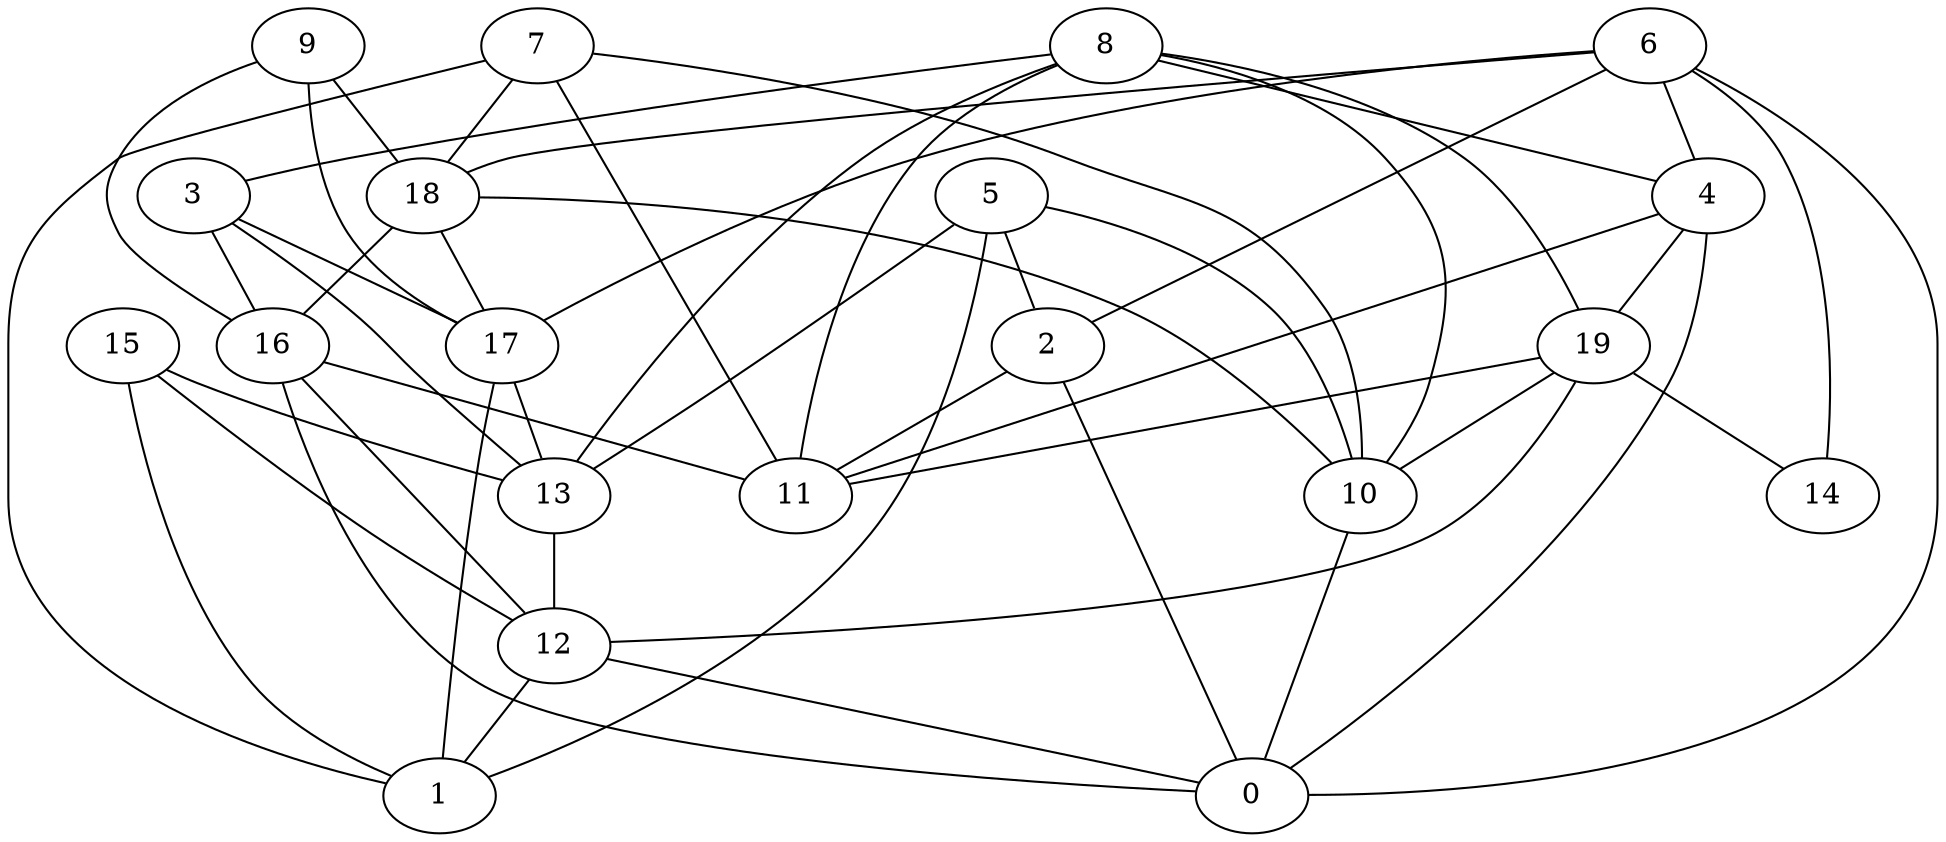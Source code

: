 digraph GG_graph {

subgraph G_graph {
edge [color = black]
"3" -> "17" [dir = none]
"15" -> "1" [dir = none]
"13" -> "12" [dir = none]
"12" -> "1" [dir = none]
"10" -> "0" [dir = none]
"4" -> "11" [dir = none]
"18" -> "16" [dir = none]
"5" -> "2" [dir = none]
"5" -> "10" [dir = none]
"9" -> "17" [dir = none]
"8" -> "19" [dir = none]
"7" -> "18" [dir = none]
"7" -> "11" [dir = none]
"17" -> "1" [dir = none]
"19" -> "11" [dir = none]
"19" -> "10" [dir = none]
"19" -> "12" [dir = none]
"6" -> "14" [dir = none]
"6" -> "4" [dir = none]
"16" -> "11" [dir = none]
"9" -> "16" [dir = none]
"15" -> "12" [dir = none]
"4" -> "19" [dir = none]
"8" -> "13" [dir = none]
"2" -> "0" [dir = none]
"3" -> "13" [dir = none]
"9" -> "18" [dir = none]
"6" -> "18" [dir = none]
"18" -> "17" [dir = none]
"16" -> "0" [dir = none]
"12" -> "0" [dir = none]
"8" -> "3" [dir = none]
"6" -> "17" [dir = none]
"16" -> "12" [dir = none]
"15" -> "13" [dir = none]
"5" -> "1" [dir = none]
"8" -> "10" [dir = none]
"19" -> "14" [dir = none]
"4" -> "0" [dir = none]
"8" -> "4" [dir = none]
"8" -> "11" [dir = none]
"6" -> "2" [dir = none]
"7" -> "10" [dir = none]
"17" -> "13" [dir = none]
"3" -> "16" [dir = none]
"5" -> "13" [dir = none]
"2" -> "11" [dir = none]
"7" -> "1" [dir = none]
"18" -> "10" [dir = none]
"6" -> "0" [dir = none]
}

}
